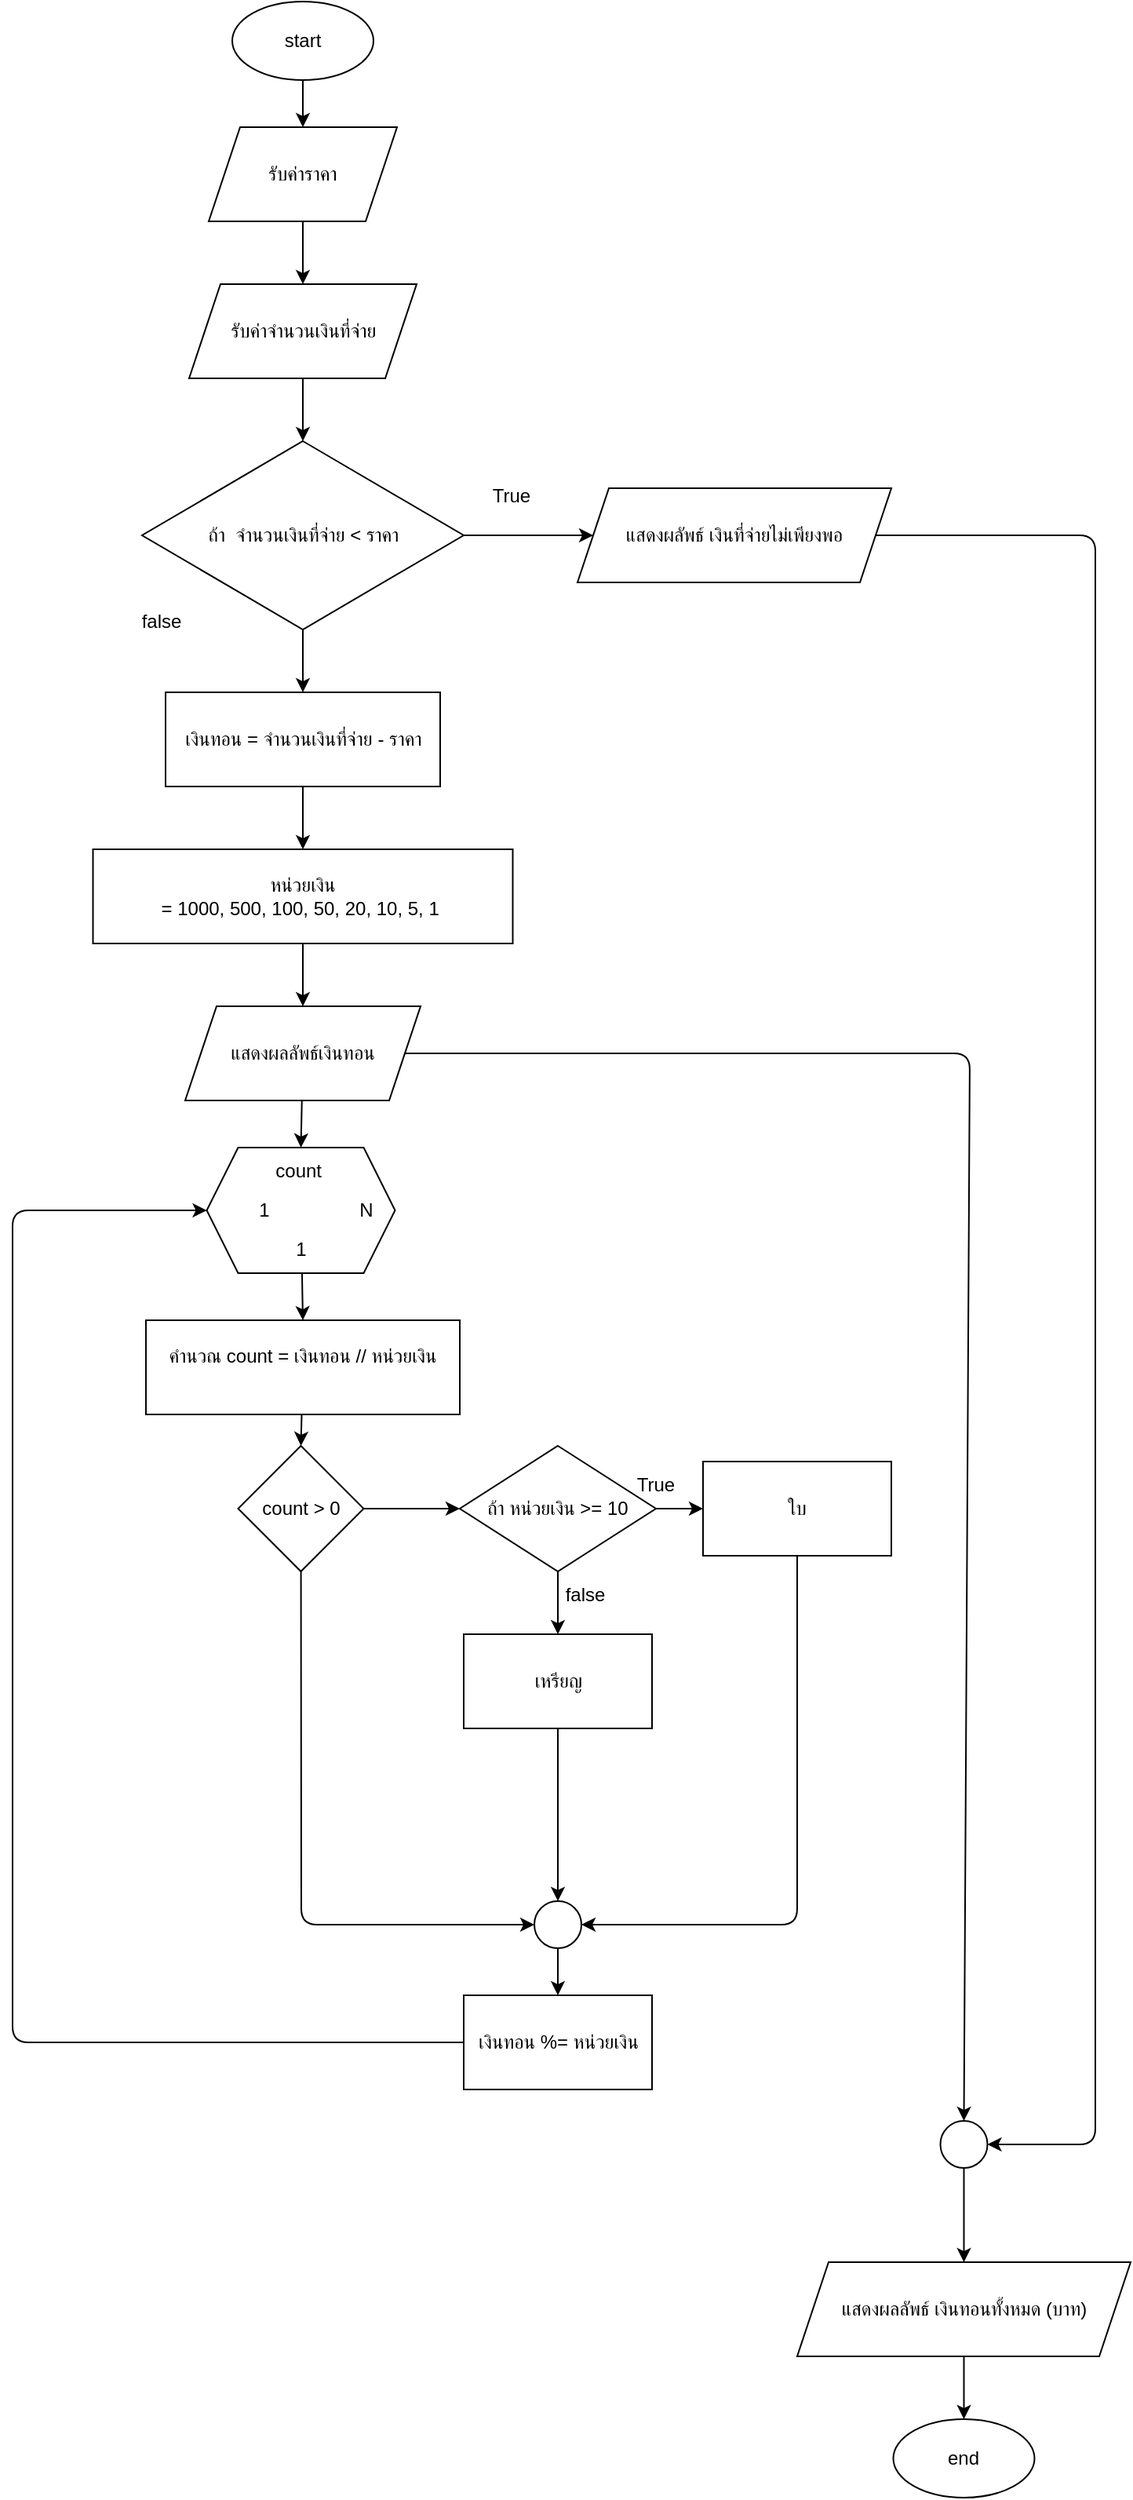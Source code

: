 <mxfile>
    <diagram id="lstKlmKpmnGJWql1VW8N" name="Page-1">
        <mxGraphModel dx="2382" dy="1251" grid="1" gridSize="10" guides="1" tooltips="1" connect="1" arrows="1" fold="1" page="1" pageScale="1" pageWidth="850" pageHeight="1100" math="0" shadow="0">
            <root>
                <mxCell id="0"/>
                <mxCell id="1" parent="0"/>
                <mxCell id="39" style="edgeStyle=none;html=1;entryX=0.5;entryY=0;entryDx=0;entryDy=0;" edge="1" parent="1" source="2" target="4">
                    <mxGeometry relative="1" as="geometry"/>
                </mxCell>
                <mxCell id="2" value="start" style="ellipse;whiteSpace=wrap;html=1;" vertex="1" parent="1">
                    <mxGeometry x="210" y="50" width="90" height="50" as="geometry"/>
                </mxCell>
                <mxCell id="3" value="end" style="ellipse;whiteSpace=wrap;html=1;" vertex="1" parent="1">
                    <mxGeometry x="631.25" y="1590" width="90" height="50" as="geometry"/>
                </mxCell>
                <mxCell id="40" style="edgeStyle=none;html=1;entryX=0.5;entryY=0;entryDx=0;entryDy=0;" edge="1" parent="1" source="4" target="5">
                    <mxGeometry relative="1" as="geometry"/>
                </mxCell>
                <mxCell id="4" value="รับค่าราคา" style="shape=parallelogram;perimeter=parallelogramPerimeter;whiteSpace=wrap;html=1;fixedSize=1;" vertex="1" parent="1">
                    <mxGeometry x="195" y="130" width="120" height="60" as="geometry"/>
                </mxCell>
                <mxCell id="41" style="edgeStyle=none;html=1;entryX=0.5;entryY=0;entryDx=0;entryDy=0;" edge="1" parent="1" source="5" target="6">
                    <mxGeometry relative="1" as="geometry"/>
                </mxCell>
                <mxCell id="5" value="รับค่าจำนวนเงินที่จ่าย" style="shape=parallelogram;perimeter=parallelogramPerimeter;whiteSpace=wrap;html=1;fixedSize=1;" vertex="1" parent="1">
                    <mxGeometry x="182.5" y="230" width="145" height="60" as="geometry"/>
                </mxCell>
                <mxCell id="35" style="edgeStyle=none;html=1;entryX=0;entryY=0.5;entryDx=0;entryDy=0;" edge="1" parent="1" source="6" target="7">
                    <mxGeometry relative="1" as="geometry"/>
                </mxCell>
                <mxCell id="38" style="edgeStyle=none;html=1;entryX=0.5;entryY=0;entryDx=0;entryDy=0;" edge="1" parent="1" source="6" target="8">
                    <mxGeometry relative="1" as="geometry"/>
                </mxCell>
                <mxCell id="6" value="ถ้า&amp;nbsp; จำนวนเงินที่จ่าย &amp;lt; ราคา" style="rhombus;whiteSpace=wrap;html=1;" vertex="1" parent="1">
                    <mxGeometry x="152.5" y="330" width="205" height="120" as="geometry"/>
                </mxCell>
                <mxCell id="79" style="edgeStyle=none;html=1;entryX=1;entryY=0.5;entryDx=0;entryDy=0;" edge="1" parent="1" source="7" target="55">
                    <mxGeometry relative="1" as="geometry">
                        <Array as="points">
                            <mxPoint x="760" y="390"/>
                            <mxPoint x="760" y="1415"/>
                        </Array>
                    </mxGeometry>
                </mxCell>
                <mxCell id="7" value="แสดงผลัพธ์ เงินที่จ่ายไม่เพียงพอ" style="shape=parallelogram;perimeter=parallelogramPerimeter;whiteSpace=wrap;html=1;fixedSize=1;" vertex="1" parent="1">
                    <mxGeometry x="430" y="360" width="200" height="60" as="geometry"/>
                </mxCell>
                <mxCell id="42" style="edgeStyle=none;html=1;entryX=0.5;entryY=0;entryDx=0;entryDy=0;" edge="1" parent="1" source="8" target="9">
                    <mxGeometry relative="1" as="geometry"/>
                </mxCell>
                <mxCell id="8" value="เงินทอน = จำนวนเงินที่จ่าย - ราคา" style="rounded=0;whiteSpace=wrap;html=1;" vertex="1" parent="1">
                    <mxGeometry x="167.5" y="490" width="175" height="60" as="geometry"/>
                </mxCell>
                <mxCell id="43" style="edgeStyle=none;html=1;entryX=0.5;entryY=0;entryDx=0;entryDy=0;" edge="1" parent="1" source="9" target="10">
                    <mxGeometry relative="1" as="geometry"/>
                </mxCell>
                <mxCell id="9" value="&lt;div style=&quot;border-color: var(--border-color);&quot;&gt;หน่วยเงิน&lt;/div&gt;=&amp;nbsp;&lt;span style=&quot;background-color: initial;&quot;&gt;1000, 500, 100, 50, 20, 10, 5, 1&lt;/span&gt;&lt;span style=&quot;background-color: initial;&quot;&gt;&amp;nbsp;&lt;/span&gt;" style="rounded=0;whiteSpace=wrap;html=1;" vertex="1" parent="1">
                    <mxGeometry x="121.25" y="590" width="267.5" height="60" as="geometry"/>
                </mxCell>
                <mxCell id="44" style="edgeStyle=none;html=1;entryX=0.5;entryY=0;entryDx=0;entryDy=0;" edge="1" parent="1" source="10" target="27">
                    <mxGeometry relative="1" as="geometry"/>
                </mxCell>
                <mxCell id="78" style="edgeStyle=none;html=1;entryX=0.5;entryY=0;entryDx=0;entryDy=0;" edge="1" parent="1" source="10" target="55">
                    <mxGeometry relative="1" as="geometry">
                        <Array as="points">
                            <mxPoint x="680" y="720"/>
                        </Array>
                    </mxGeometry>
                </mxCell>
                <mxCell id="10" value="แสดงผลลัพธ์เงินทอน" style="shape=parallelogram;perimeter=parallelogramPerimeter;whiteSpace=wrap;html=1;fixedSize=1;" vertex="1" parent="1">
                    <mxGeometry x="180" y="690" width="150" height="60" as="geometry"/>
                </mxCell>
                <mxCell id="46" style="edgeStyle=none;html=1;entryX=0.5;entryY=0;entryDx=0;entryDy=0;" edge="1" parent="1" source="12" target="13">
                    <mxGeometry relative="1" as="geometry"/>
                </mxCell>
                <mxCell id="12" value="&lt;div&gt;คำนวณ count = เงินทอน // หน่วยเงิน&lt;/div&gt;&lt;div&gt;&lt;br&gt;&lt;/div&gt;" style="rounded=0;whiteSpace=wrap;html=1;" vertex="1" parent="1">
                    <mxGeometry x="155" y="890" width="200" height="60" as="geometry"/>
                </mxCell>
                <mxCell id="67" style="edgeStyle=none;html=1;entryX=0;entryY=0.5;entryDx=0;entryDy=0;" edge="1" parent="1" source="13" target="32">
                    <mxGeometry relative="1" as="geometry"/>
                </mxCell>
                <mxCell id="75" style="edgeStyle=none;html=1;entryX=0;entryY=0.5;entryDx=0;entryDy=0;" edge="1" parent="1" source="13" target="72">
                    <mxGeometry relative="1" as="geometry">
                        <Array as="points">
                            <mxPoint x="254" y="1275"/>
                        </Array>
                    </mxGeometry>
                </mxCell>
                <mxCell id="13" value="count &amp;gt; 0" style="rhombus;whiteSpace=wrap;html=1;" vertex="1" parent="1">
                    <mxGeometry x="213.75" y="970" width="80" height="80" as="geometry"/>
                </mxCell>
                <mxCell id="45" style="edgeStyle=none;html=1;entryX=0.5;entryY=0;entryDx=0;entryDy=0;" edge="1" parent="1" source="26" target="12">
                    <mxGeometry relative="1" as="geometry"/>
                </mxCell>
                <mxCell id="26" value="" style="shape=hexagon;perimeter=hexagonPerimeter2;whiteSpace=wrap;html=1;fixedSize=1;" vertex="1" parent="1">
                    <mxGeometry x="193.75" y="780" width="120" height="80" as="geometry"/>
                </mxCell>
                <mxCell id="27" value="count&amp;nbsp;" style="text;html=1;strokeColor=none;fillColor=none;align=center;verticalAlign=middle;whiteSpace=wrap;rounded=0;" vertex="1" parent="1">
                    <mxGeometry x="223.75" y="780" width="60" height="30" as="geometry"/>
                </mxCell>
                <mxCell id="28" value="1" style="text;html=1;strokeColor=none;fillColor=none;align=center;verticalAlign=middle;whiteSpace=wrap;rounded=0;" vertex="1" parent="1">
                    <mxGeometry x="210" y="805" width="41.25" height="30" as="geometry"/>
                </mxCell>
                <mxCell id="29" value="1" style="text;html=1;strokeColor=none;fillColor=none;align=center;verticalAlign=middle;whiteSpace=wrap;rounded=0;" vertex="1" parent="1">
                    <mxGeometry x="223.75" y="830" width="60" height="30" as="geometry"/>
                </mxCell>
                <mxCell id="30" value="N" style="text;html=1;strokeColor=none;fillColor=none;align=center;verticalAlign=middle;whiteSpace=wrap;rounded=0;" vertex="1" parent="1">
                    <mxGeometry x="278" y="805" width="35" height="30" as="geometry"/>
                </mxCell>
                <mxCell id="50" style="edgeStyle=none;html=1;entryX=0.5;entryY=0;entryDx=0;entryDy=0;" edge="1" parent="1" source="32" target="52">
                    <mxGeometry relative="1" as="geometry">
                        <mxPoint x="423.25" y="1080.0" as="targetPoint"/>
                    </mxGeometry>
                </mxCell>
                <mxCell id="68" style="edgeStyle=none;html=1;entryX=0;entryY=0.5;entryDx=0;entryDy=0;" edge="1" parent="1" source="32" target="66">
                    <mxGeometry relative="1" as="geometry"/>
                </mxCell>
                <mxCell id="32" value="ถ้า หน่วยเงิน &amp;gt;= 10" style="rhombus;whiteSpace=wrap;html=1;" vertex="1" parent="1">
                    <mxGeometry x="355" y="970" width="125" height="80" as="geometry"/>
                </mxCell>
                <mxCell id="36" value="True" style="text;html=1;strokeColor=none;fillColor=none;align=center;verticalAlign=middle;whiteSpace=wrap;rounded=0;" vertex="1" parent="1">
                    <mxGeometry x="357.5" y="350" width="60" height="30" as="geometry"/>
                </mxCell>
                <mxCell id="37" value="false" style="text;html=1;strokeColor=none;fillColor=none;align=center;verticalAlign=middle;whiteSpace=wrap;rounded=0;" vertex="1" parent="1">
                    <mxGeometry x="135" y="430" width="60" height="30" as="geometry"/>
                </mxCell>
                <mxCell id="64" style="edgeStyle=none;html=1;entryX=0;entryY=0.5;entryDx=0;entryDy=0;exitX=0;exitY=0.5;exitDx=0;exitDy=0;" edge="1" parent="1" source="71" target="26">
                    <mxGeometry relative="1" as="geometry">
                        <mxPoint x="130" y="1320" as="sourcePoint"/>
                        <Array as="points">
                            <mxPoint x="70" y="1350"/>
                            <mxPoint x="70" y="820"/>
                        </Array>
                    </mxGeometry>
                </mxCell>
                <mxCell id="74" style="edgeStyle=none;html=1;entryX=0.5;entryY=0;entryDx=0;entryDy=0;" edge="1" parent="1" source="52" target="72">
                    <mxGeometry relative="1" as="geometry"/>
                </mxCell>
                <mxCell id="52" value="เหรียญ" style="rounded=0;whiteSpace=wrap;html=1;" vertex="1" parent="1">
                    <mxGeometry x="357.5" y="1090" width="120" height="60" as="geometry"/>
                </mxCell>
                <mxCell id="60" style="edgeStyle=none;html=1;entryX=0.5;entryY=0;entryDx=0;entryDy=0;" edge="1" parent="1" source="55" target="58">
                    <mxGeometry relative="1" as="geometry"/>
                </mxCell>
                <mxCell id="55" value="" style="ellipse;whiteSpace=wrap;html=1;aspect=fixed;" vertex="1" parent="1">
                    <mxGeometry x="661.25" y="1400" width="30" height="30" as="geometry"/>
                </mxCell>
                <mxCell id="61" style="edgeStyle=none;html=1;entryX=0.5;entryY=0;entryDx=0;entryDy=0;" edge="1" parent="1" source="58" target="3">
                    <mxGeometry relative="1" as="geometry"/>
                </mxCell>
                <mxCell id="58" value="แสดงผลลัพธ์ เงินทอนทั้งหมด (บาท)" style="shape=parallelogram;perimeter=parallelogramPerimeter;whiteSpace=wrap;html=1;fixedSize=1;" vertex="1" parent="1">
                    <mxGeometry x="570" y="1490" width="212.5" height="60" as="geometry"/>
                </mxCell>
                <mxCell id="73" style="edgeStyle=none;html=1;entryX=1;entryY=0.5;entryDx=0;entryDy=0;" edge="1" parent="1" source="66" target="72">
                    <mxGeometry relative="1" as="geometry">
                        <Array as="points">
                            <mxPoint x="570" y="1275"/>
                        </Array>
                    </mxGeometry>
                </mxCell>
                <mxCell id="66" value="ใบ" style="rounded=0;whiteSpace=wrap;html=1;" vertex="1" parent="1">
                    <mxGeometry x="510" y="980" width="120" height="60" as="geometry"/>
                </mxCell>
                <mxCell id="69" value="True" style="text;html=1;strokeColor=none;fillColor=none;align=center;verticalAlign=middle;whiteSpace=wrap;rounded=0;" vertex="1" parent="1">
                    <mxGeometry x="450" y="980" width="60" height="30" as="geometry"/>
                </mxCell>
                <mxCell id="70" value="false" style="text;html=1;strokeColor=none;fillColor=none;align=center;verticalAlign=middle;whiteSpace=wrap;rounded=0;" vertex="1" parent="1">
                    <mxGeometry x="404.5" y="1050" width="60" height="30" as="geometry"/>
                </mxCell>
                <mxCell id="71" value="เงินทอน&amp;nbsp;%= หน่วยเงิน" style="rounded=0;whiteSpace=wrap;html=1;" vertex="1" parent="1">
                    <mxGeometry x="357.5" y="1320" width="120" height="60" as="geometry"/>
                </mxCell>
                <mxCell id="76" style="edgeStyle=none;html=1;entryX=0.5;entryY=0;entryDx=0;entryDy=0;" edge="1" parent="1" source="72" target="71">
                    <mxGeometry relative="1" as="geometry"/>
                </mxCell>
                <mxCell id="72" value="" style="ellipse;whiteSpace=wrap;html=1;aspect=fixed;" vertex="1" parent="1">
                    <mxGeometry x="402.5" y="1260" width="30" height="30" as="geometry"/>
                </mxCell>
            </root>
        </mxGraphModel>
    </diagram>
</mxfile>
